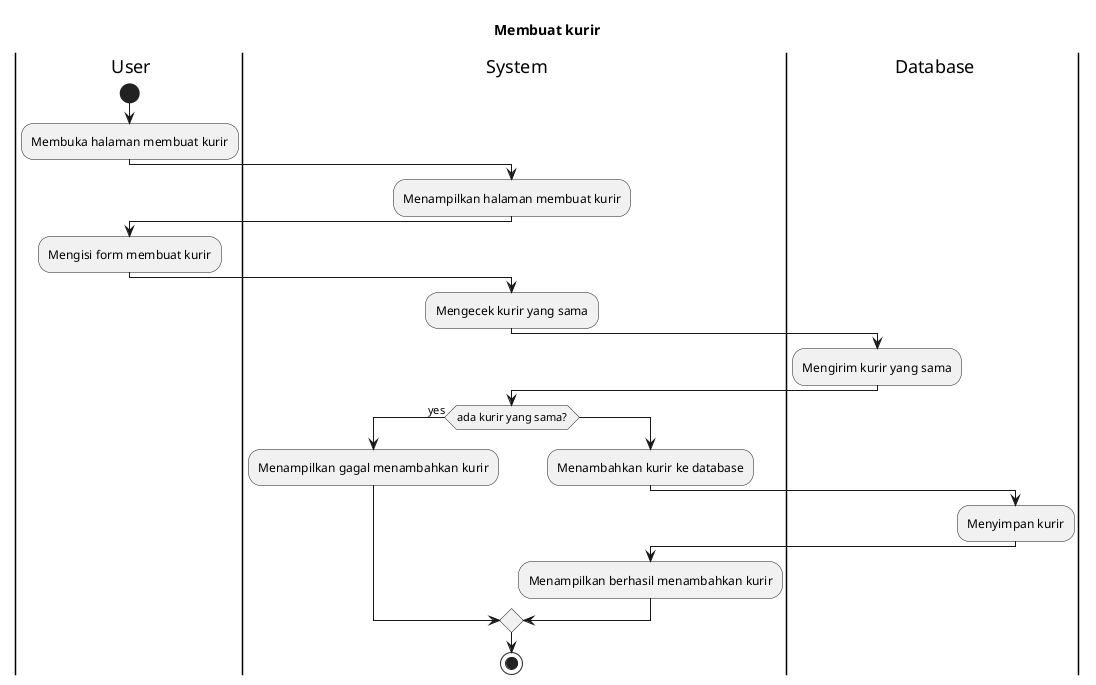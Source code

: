@startuml
title Membuat kurir 
|U| User
|S| System
|D| Database
|U|
start
:Membuka halaman membuat kurir;
|S|
:Menampilkan halaman membuat kurir;
|U|
:Mengisi form membuat kurir;
|S|
:Mengecek kurir yang sama;
|D|
:Mengirim kurir yang sama;
|S|
if (ada kurir yang sama?) then (yes)
  :Menampilkan gagal menambahkan kurir;
else
  :Menambahkan kurir ke database;
  |D|
  :Menyimpan kurir;
  |S|
  :Menampilkan berhasil menambahkan kurir;
endif

stop
